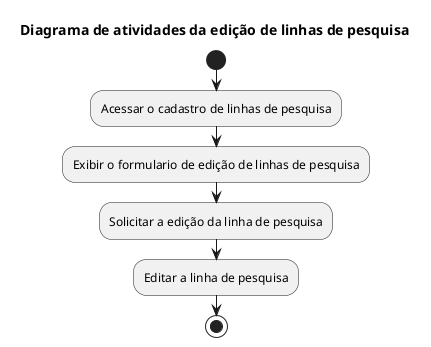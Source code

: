 @startuml diagAtivEditLinhassDePesquisa
title "Diagrama de atividades da edição de linhas de pesquisa"
start
:Acessar o cadastro de linhas de pesquisa;
:Exibir o formulario de edição de linhas de pesquisa;
:Solicitar a edição da linha de pesquisa;
:Editar a linha de pesquisa;
stop
@enduml